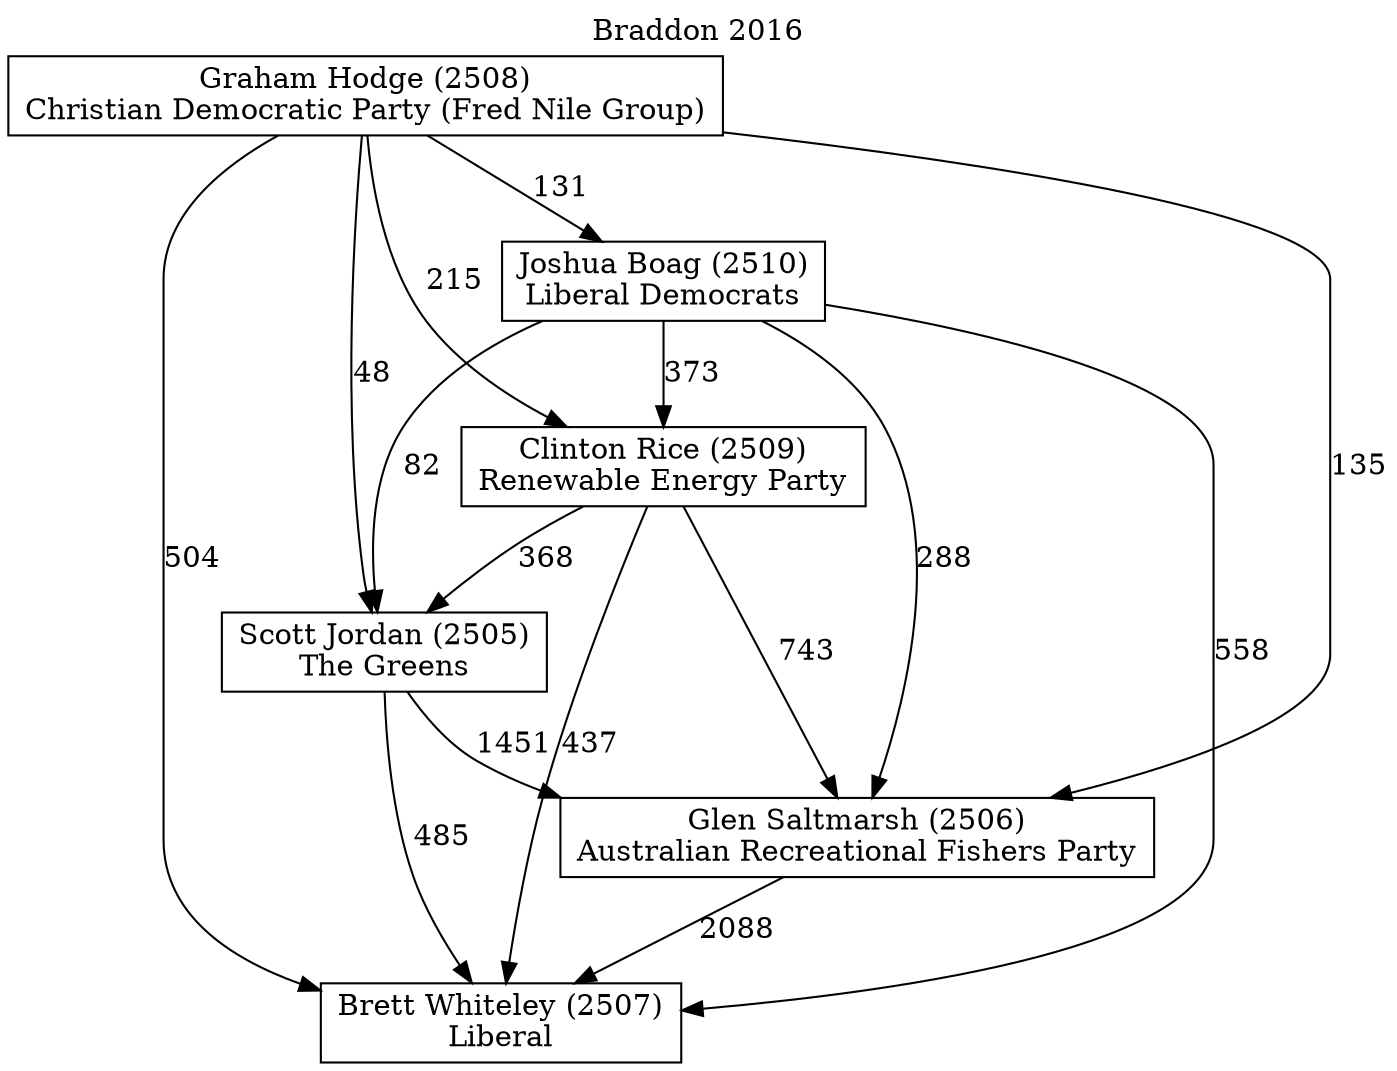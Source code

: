 // House preference flow
digraph "Brett Whiteley (2507)_Braddon_2016" {
	graph [label="Braddon 2016" labelloc=t mclimit=10]
	node [shape=box]
	"Brett Whiteley (2507)" [label="Brett Whiteley (2507)
Liberal"]
	"Glen Saltmarsh (2506)" [label="Glen Saltmarsh (2506)
Australian Recreational Fishers Party"]
	"Scott Jordan (2505)" [label="Scott Jordan (2505)
The Greens"]
	"Clinton Rice (2509)" [label="Clinton Rice (2509)
Renewable Energy Party"]
	"Joshua Boag (2510)" [label="Joshua Boag (2510)
Liberal Democrats"]
	"Graham Hodge (2508)" [label="Graham Hodge (2508)
Christian Democratic Party (Fred Nile Group)"]
	"Glen Saltmarsh (2506)" -> "Brett Whiteley (2507)" [label=2088]
	"Scott Jordan (2505)" -> "Glen Saltmarsh (2506)" [label=1451]
	"Clinton Rice (2509)" -> "Scott Jordan (2505)" [label=368]
	"Joshua Boag (2510)" -> "Clinton Rice (2509)" [label=373]
	"Graham Hodge (2508)" -> "Joshua Boag (2510)" [label=131]
	"Scott Jordan (2505)" -> "Brett Whiteley (2507)" [label=485]
	"Clinton Rice (2509)" -> "Brett Whiteley (2507)" [label=437]
	"Joshua Boag (2510)" -> "Brett Whiteley (2507)" [label=558]
	"Graham Hodge (2508)" -> "Brett Whiteley (2507)" [label=504]
	"Graham Hodge (2508)" -> "Clinton Rice (2509)" [label=215]
	"Joshua Boag (2510)" -> "Scott Jordan (2505)" [label=82]
	"Graham Hodge (2508)" -> "Scott Jordan (2505)" [label=48]
	"Clinton Rice (2509)" -> "Glen Saltmarsh (2506)" [label=743]
	"Joshua Boag (2510)" -> "Glen Saltmarsh (2506)" [label=288]
	"Graham Hodge (2508)" -> "Glen Saltmarsh (2506)" [label=135]
}

